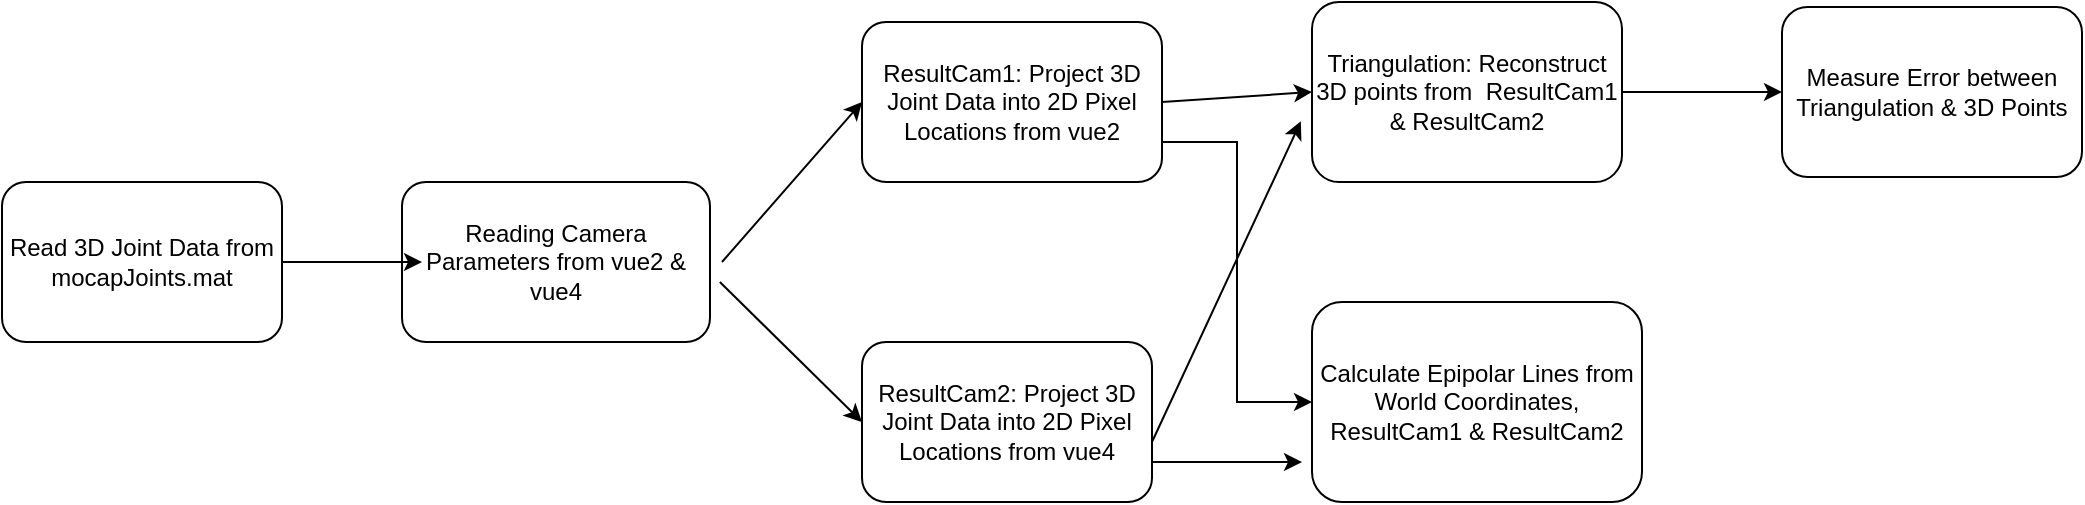 <mxfile version="13.9.2" type="github">
  <diagram id="C5RBs43oDa-KdzZeNtuy" name="Page-1">
    <mxGraphModel dx="754" dy="1023" grid="1" gridSize="10" guides="1" tooltips="1" connect="1" arrows="1" fold="1" page="1" pageScale="1" pageWidth="827" pageHeight="1169" math="0" shadow="0">
      <root>
        <mxCell id="WIyWlLk6GJQsqaUBKTNV-0" />
        <mxCell id="WIyWlLk6GJQsqaUBKTNV-1" parent="WIyWlLk6GJQsqaUBKTNV-0" />
        <mxCell id="402DV-XQyOO6TvEaiUYU-20" style="edgeStyle=orthogonalEdgeStyle;rounded=0;orthogonalLoop=1;jettySize=auto;html=1;exitX=1;exitY=0.5;exitDx=0;exitDy=0;entryX=0;entryY=0.5;entryDx=0;entryDy=0;" edge="1" parent="WIyWlLk6GJQsqaUBKTNV-1" source="402DV-XQyOO6TvEaiUYU-1" target="402DV-XQyOO6TvEaiUYU-3">
          <mxGeometry relative="1" as="geometry" />
        </mxCell>
        <mxCell id="402DV-XQyOO6TvEaiUYU-1" value="Triangulation: Reconstruct 3D points from&amp;nbsp; ResultCam1 &amp;amp; ResultCam2" style="rounded=1;whiteSpace=wrap;html=1;" vertex="1" parent="WIyWlLk6GJQsqaUBKTNV-1">
          <mxGeometry x="725" y="320" width="155" height="90" as="geometry" />
        </mxCell>
        <mxCell id="402DV-XQyOO6TvEaiUYU-19" style="edgeStyle=orthogonalEdgeStyle;rounded=0;orthogonalLoop=1;jettySize=auto;html=1;exitX=1;exitY=0.75;exitDx=0;exitDy=0;" edge="1" parent="WIyWlLk6GJQsqaUBKTNV-1" source="402DV-XQyOO6TvEaiUYU-2">
          <mxGeometry relative="1" as="geometry">
            <mxPoint x="720" y="550" as="targetPoint" />
          </mxGeometry>
        </mxCell>
        <mxCell id="402DV-XQyOO6TvEaiUYU-2" value="ResultCam2: Project 3D Joint Data into 2D Pixel Locations from vue4" style="rounded=1;whiteSpace=wrap;html=1;" vertex="1" parent="WIyWlLk6GJQsqaUBKTNV-1">
          <mxGeometry x="500" y="490" width="145" height="80" as="geometry" />
        </mxCell>
        <mxCell id="402DV-XQyOO6TvEaiUYU-3" value="Measure Error between Triangulation &amp;amp; 3D Points" style="rounded=1;whiteSpace=wrap;html=1;" vertex="1" parent="WIyWlLk6GJQsqaUBKTNV-1">
          <mxGeometry x="960" y="322.5" width="150" height="85" as="geometry" />
        </mxCell>
        <mxCell id="402DV-XQyOO6TvEaiUYU-17" style="edgeStyle=orthogonalEdgeStyle;rounded=0;orthogonalLoop=1;jettySize=auto;html=1;exitX=1;exitY=0.75;exitDx=0;exitDy=0;entryX=0;entryY=0.5;entryDx=0;entryDy=0;" edge="1" parent="WIyWlLk6GJQsqaUBKTNV-1" source="402DV-XQyOO6TvEaiUYU-4" target="402DV-XQyOO6TvEaiUYU-5">
          <mxGeometry relative="1" as="geometry" />
        </mxCell>
        <mxCell id="402DV-XQyOO6TvEaiUYU-4" value="ResultCam1: Project 3D Joint Data into 2D Pixel Locations from vue2" style="rounded=1;whiteSpace=wrap;html=1;" vertex="1" parent="WIyWlLk6GJQsqaUBKTNV-1">
          <mxGeometry x="500" y="330" width="150" height="80" as="geometry" />
        </mxCell>
        <mxCell id="402DV-XQyOO6TvEaiUYU-5" value="Calculate Epipolar Lines from World Coordinates, ResultCam1 &amp;amp; ResultCam2" style="rounded=1;whiteSpace=wrap;html=1;" vertex="1" parent="WIyWlLk6GJQsqaUBKTNV-1">
          <mxGeometry x="725" y="470" width="165" height="100" as="geometry" />
        </mxCell>
        <mxCell id="402DV-XQyOO6TvEaiUYU-6" value="Reading Camera Parameters from vue2 &amp;amp; vue4" style="rounded=1;whiteSpace=wrap;html=1;" vertex="1" parent="WIyWlLk6GJQsqaUBKTNV-1">
          <mxGeometry x="270" y="410" width="154" height="80" as="geometry" />
        </mxCell>
        <mxCell id="402DV-XQyOO6TvEaiUYU-7" value="Read 3D Joint Data from mocapJoints.mat" style="rounded=1;whiteSpace=wrap;html=1;" vertex="1" parent="WIyWlLk6GJQsqaUBKTNV-1">
          <mxGeometry x="70" y="410" width="140" height="80" as="geometry" />
        </mxCell>
        <mxCell id="402DV-XQyOO6TvEaiUYU-8" value="" style="endArrow=classic;html=1;exitX=1;exitY=0.5;exitDx=0;exitDy=0;" edge="1" parent="WIyWlLk6GJQsqaUBKTNV-1" source="402DV-XQyOO6TvEaiUYU-7">
          <mxGeometry width="50" height="50" relative="1" as="geometry">
            <mxPoint x="210" y="460" as="sourcePoint" />
            <mxPoint x="280" y="450" as="targetPoint" />
            <Array as="points" />
          </mxGeometry>
        </mxCell>
        <mxCell id="402DV-XQyOO6TvEaiUYU-10" value="" style="endArrow=classic;html=1;entryX=0;entryY=0.5;entryDx=0;entryDy=0;" edge="1" parent="WIyWlLk6GJQsqaUBKTNV-1" target="402DV-XQyOO6TvEaiUYU-4">
          <mxGeometry width="50" height="50" relative="1" as="geometry">
            <mxPoint x="430" y="450" as="sourcePoint" />
            <mxPoint x="460" y="449.5" as="targetPoint" />
            <Array as="points" />
          </mxGeometry>
        </mxCell>
        <mxCell id="402DV-XQyOO6TvEaiUYU-11" value="" style="endArrow=classic;html=1;entryX=0;entryY=0.5;entryDx=0;entryDy=0;exitX=1.032;exitY=0.625;exitDx=0;exitDy=0;exitPerimeter=0;" edge="1" parent="WIyWlLk6GJQsqaUBKTNV-1" source="402DV-XQyOO6TvEaiUYU-6" target="402DV-XQyOO6TvEaiUYU-2">
          <mxGeometry width="50" height="50" relative="1" as="geometry">
            <mxPoint x="560" y="500" as="sourcePoint" />
            <mxPoint x="610" y="450" as="targetPoint" />
          </mxGeometry>
        </mxCell>
        <mxCell id="402DV-XQyOO6TvEaiUYU-12" value="" style="endArrow=classic;html=1;entryX=-0.036;entryY=0.663;entryDx=0;entryDy=0;entryPerimeter=0;" edge="1" parent="WIyWlLk6GJQsqaUBKTNV-1" target="402DV-XQyOO6TvEaiUYU-1">
          <mxGeometry width="50" height="50" relative="1" as="geometry">
            <mxPoint x="645" y="540" as="sourcePoint" />
            <mxPoint x="695" y="490" as="targetPoint" />
          </mxGeometry>
        </mxCell>
        <mxCell id="402DV-XQyOO6TvEaiUYU-13" value="" style="endArrow=classic;html=1;entryX=0;entryY=0.5;entryDx=0;entryDy=0;" edge="1" parent="WIyWlLk6GJQsqaUBKTNV-1" target="402DV-XQyOO6TvEaiUYU-1">
          <mxGeometry width="50" height="50" relative="1" as="geometry">
            <mxPoint x="650" y="370" as="sourcePoint" />
            <mxPoint x="700" y="320" as="targetPoint" />
          </mxGeometry>
        </mxCell>
      </root>
    </mxGraphModel>
  </diagram>
</mxfile>

